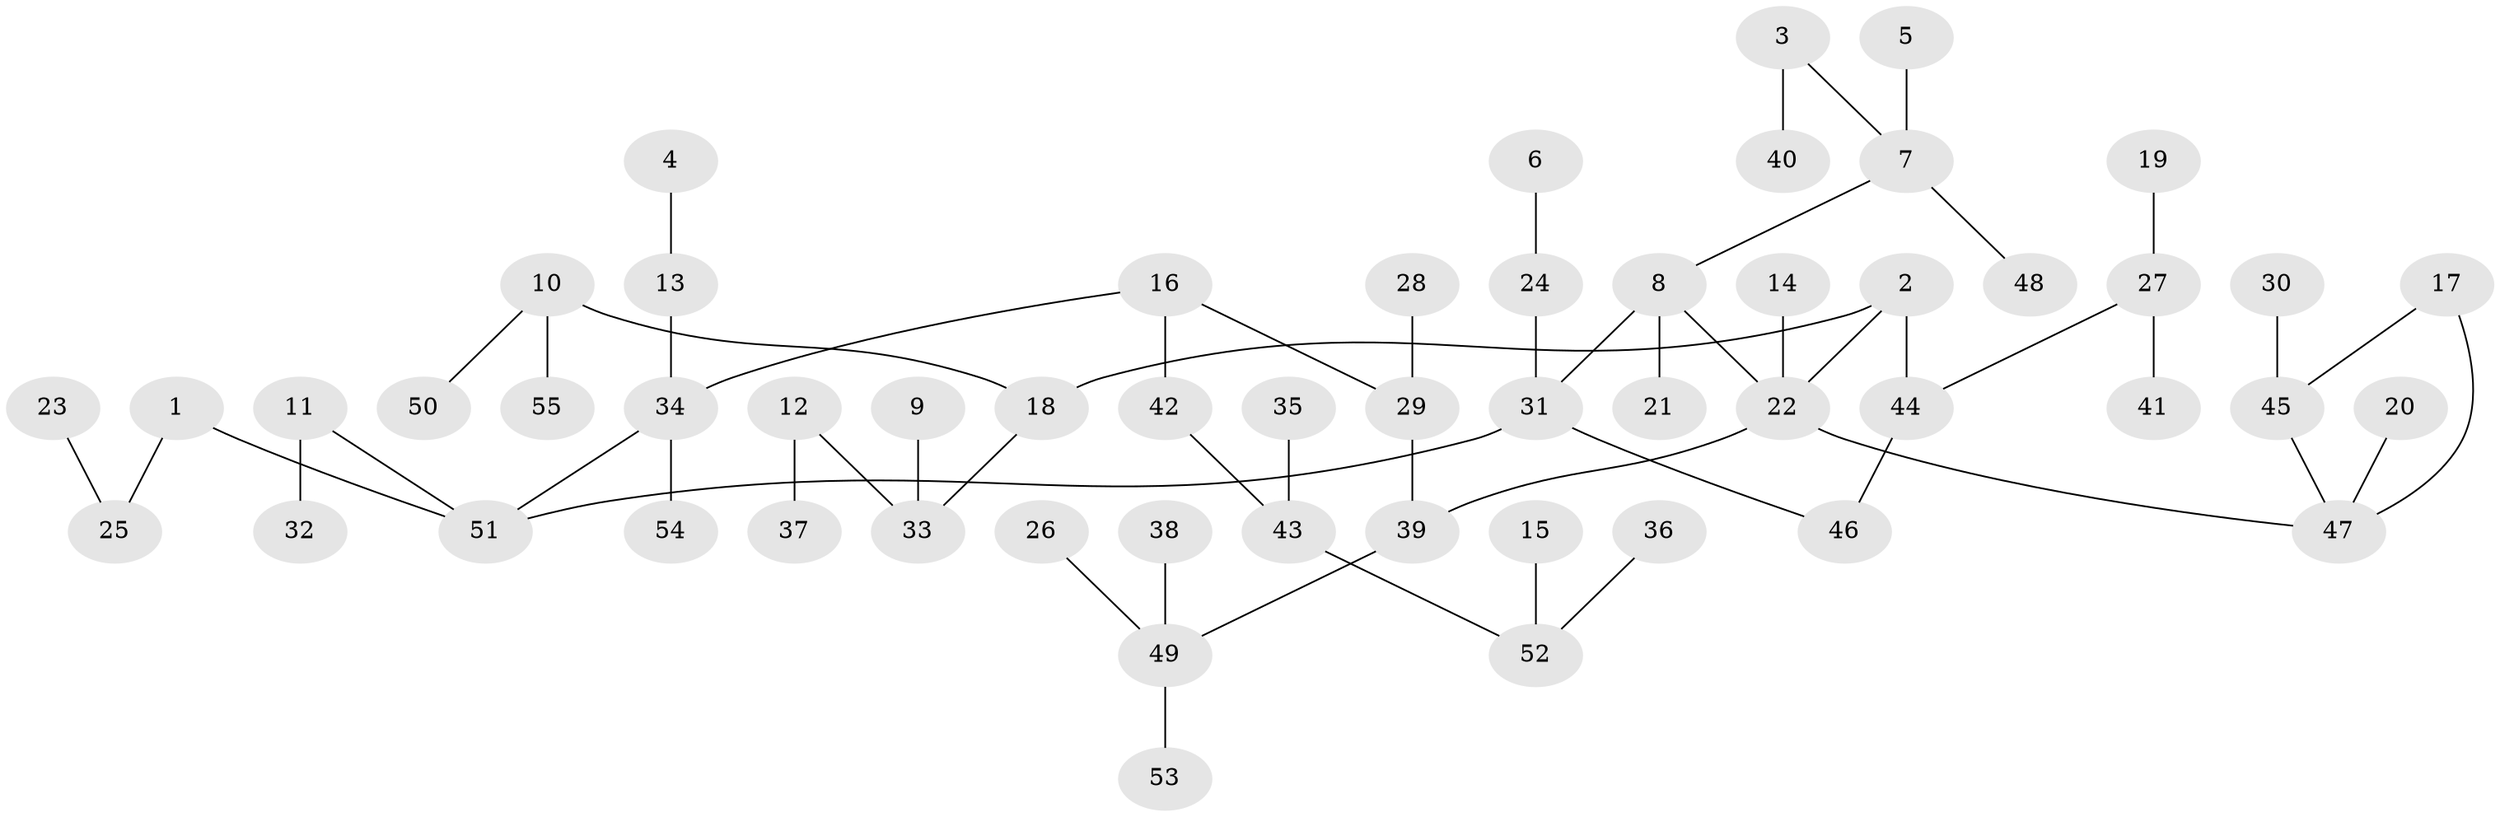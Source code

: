// original degree distribution, {5: 0.08088235294117647, 4: 0.08823529411764706, 7: 0.007352941176470588, 3: 0.051470588235294115, 1: 0.47794117647058826, 2: 0.29411764705882354}
// Generated by graph-tools (version 1.1) at 2025/36/03/04/25 23:36:07]
// undirected, 55 vertices, 57 edges
graph export_dot {
  node [color=gray90,style=filled];
  1;
  2;
  3;
  4;
  5;
  6;
  7;
  8;
  9;
  10;
  11;
  12;
  13;
  14;
  15;
  16;
  17;
  18;
  19;
  20;
  21;
  22;
  23;
  24;
  25;
  26;
  27;
  28;
  29;
  30;
  31;
  32;
  33;
  34;
  35;
  36;
  37;
  38;
  39;
  40;
  41;
  42;
  43;
  44;
  45;
  46;
  47;
  48;
  49;
  50;
  51;
  52;
  53;
  54;
  55;
  1 -- 25 [weight=1.0];
  1 -- 51 [weight=1.0];
  2 -- 18 [weight=1.0];
  2 -- 22 [weight=1.0];
  2 -- 44 [weight=1.0];
  3 -- 7 [weight=1.0];
  3 -- 40 [weight=1.0];
  4 -- 13 [weight=1.0];
  5 -- 7 [weight=1.0];
  6 -- 24 [weight=1.0];
  7 -- 8 [weight=1.0];
  7 -- 48 [weight=1.0];
  8 -- 21 [weight=1.0];
  8 -- 22 [weight=1.0];
  8 -- 31 [weight=1.0];
  9 -- 33 [weight=1.0];
  10 -- 18 [weight=1.0];
  10 -- 50 [weight=1.0];
  10 -- 55 [weight=1.0];
  11 -- 32 [weight=1.0];
  11 -- 51 [weight=1.0];
  12 -- 33 [weight=1.0];
  12 -- 37 [weight=1.0];
  13 -- 34 [weight=1.0];
  14 -- 22 [weight=1.0];
  15 -- 52 [weight=1.0];
  16 -- 29 [weight=1.0];
  16 -- 34 [weight=1.0];
  16 -- 42 [weight=1.0];
  17 -- 45 [weight=1.0];
  17 -- 47 [weight=1.0];
  18 -- 33 [weight=1.0];
  19 -- 27 [weight=1.0];
  20 -- 47 [weight=1.0];
  22 -- 39 [weight=1.0];
  22 -- 47 [weight=1.0];
  23 -- 25 [weight=1.0];
  24 -- 31 [weight=1.0];
  26 -- 49 [weight=1.0];
  27 -- 41 [weight=1.0];
  27 -- 44 [weight=1.0];
  28 -- 29 [weight=1.0];
  29 -- 39 [weight=1.0];
  30 -- 45 [weight=1.0];
  31 -- 46 [weight=1.0];
  31 -- 51 [weight=1.0];
  34 -- 51 [weight=1.0];
  34 -- 54 [weight=1.0];
  35 -- 43 [weight=1.0];
  36 -- 52 [weight=1.0];
  38 -- 49 [weight=1.0];
  39 -- 49 [weight=1.0];
  42 -- 43 [weight=1.0];
  43 -- 52 [weight=1.0];
  44 -- 46 [weight=1.0];
  45 -- 47 [weight=1.0];
  49 -- 53 [weight=1.0];
}

